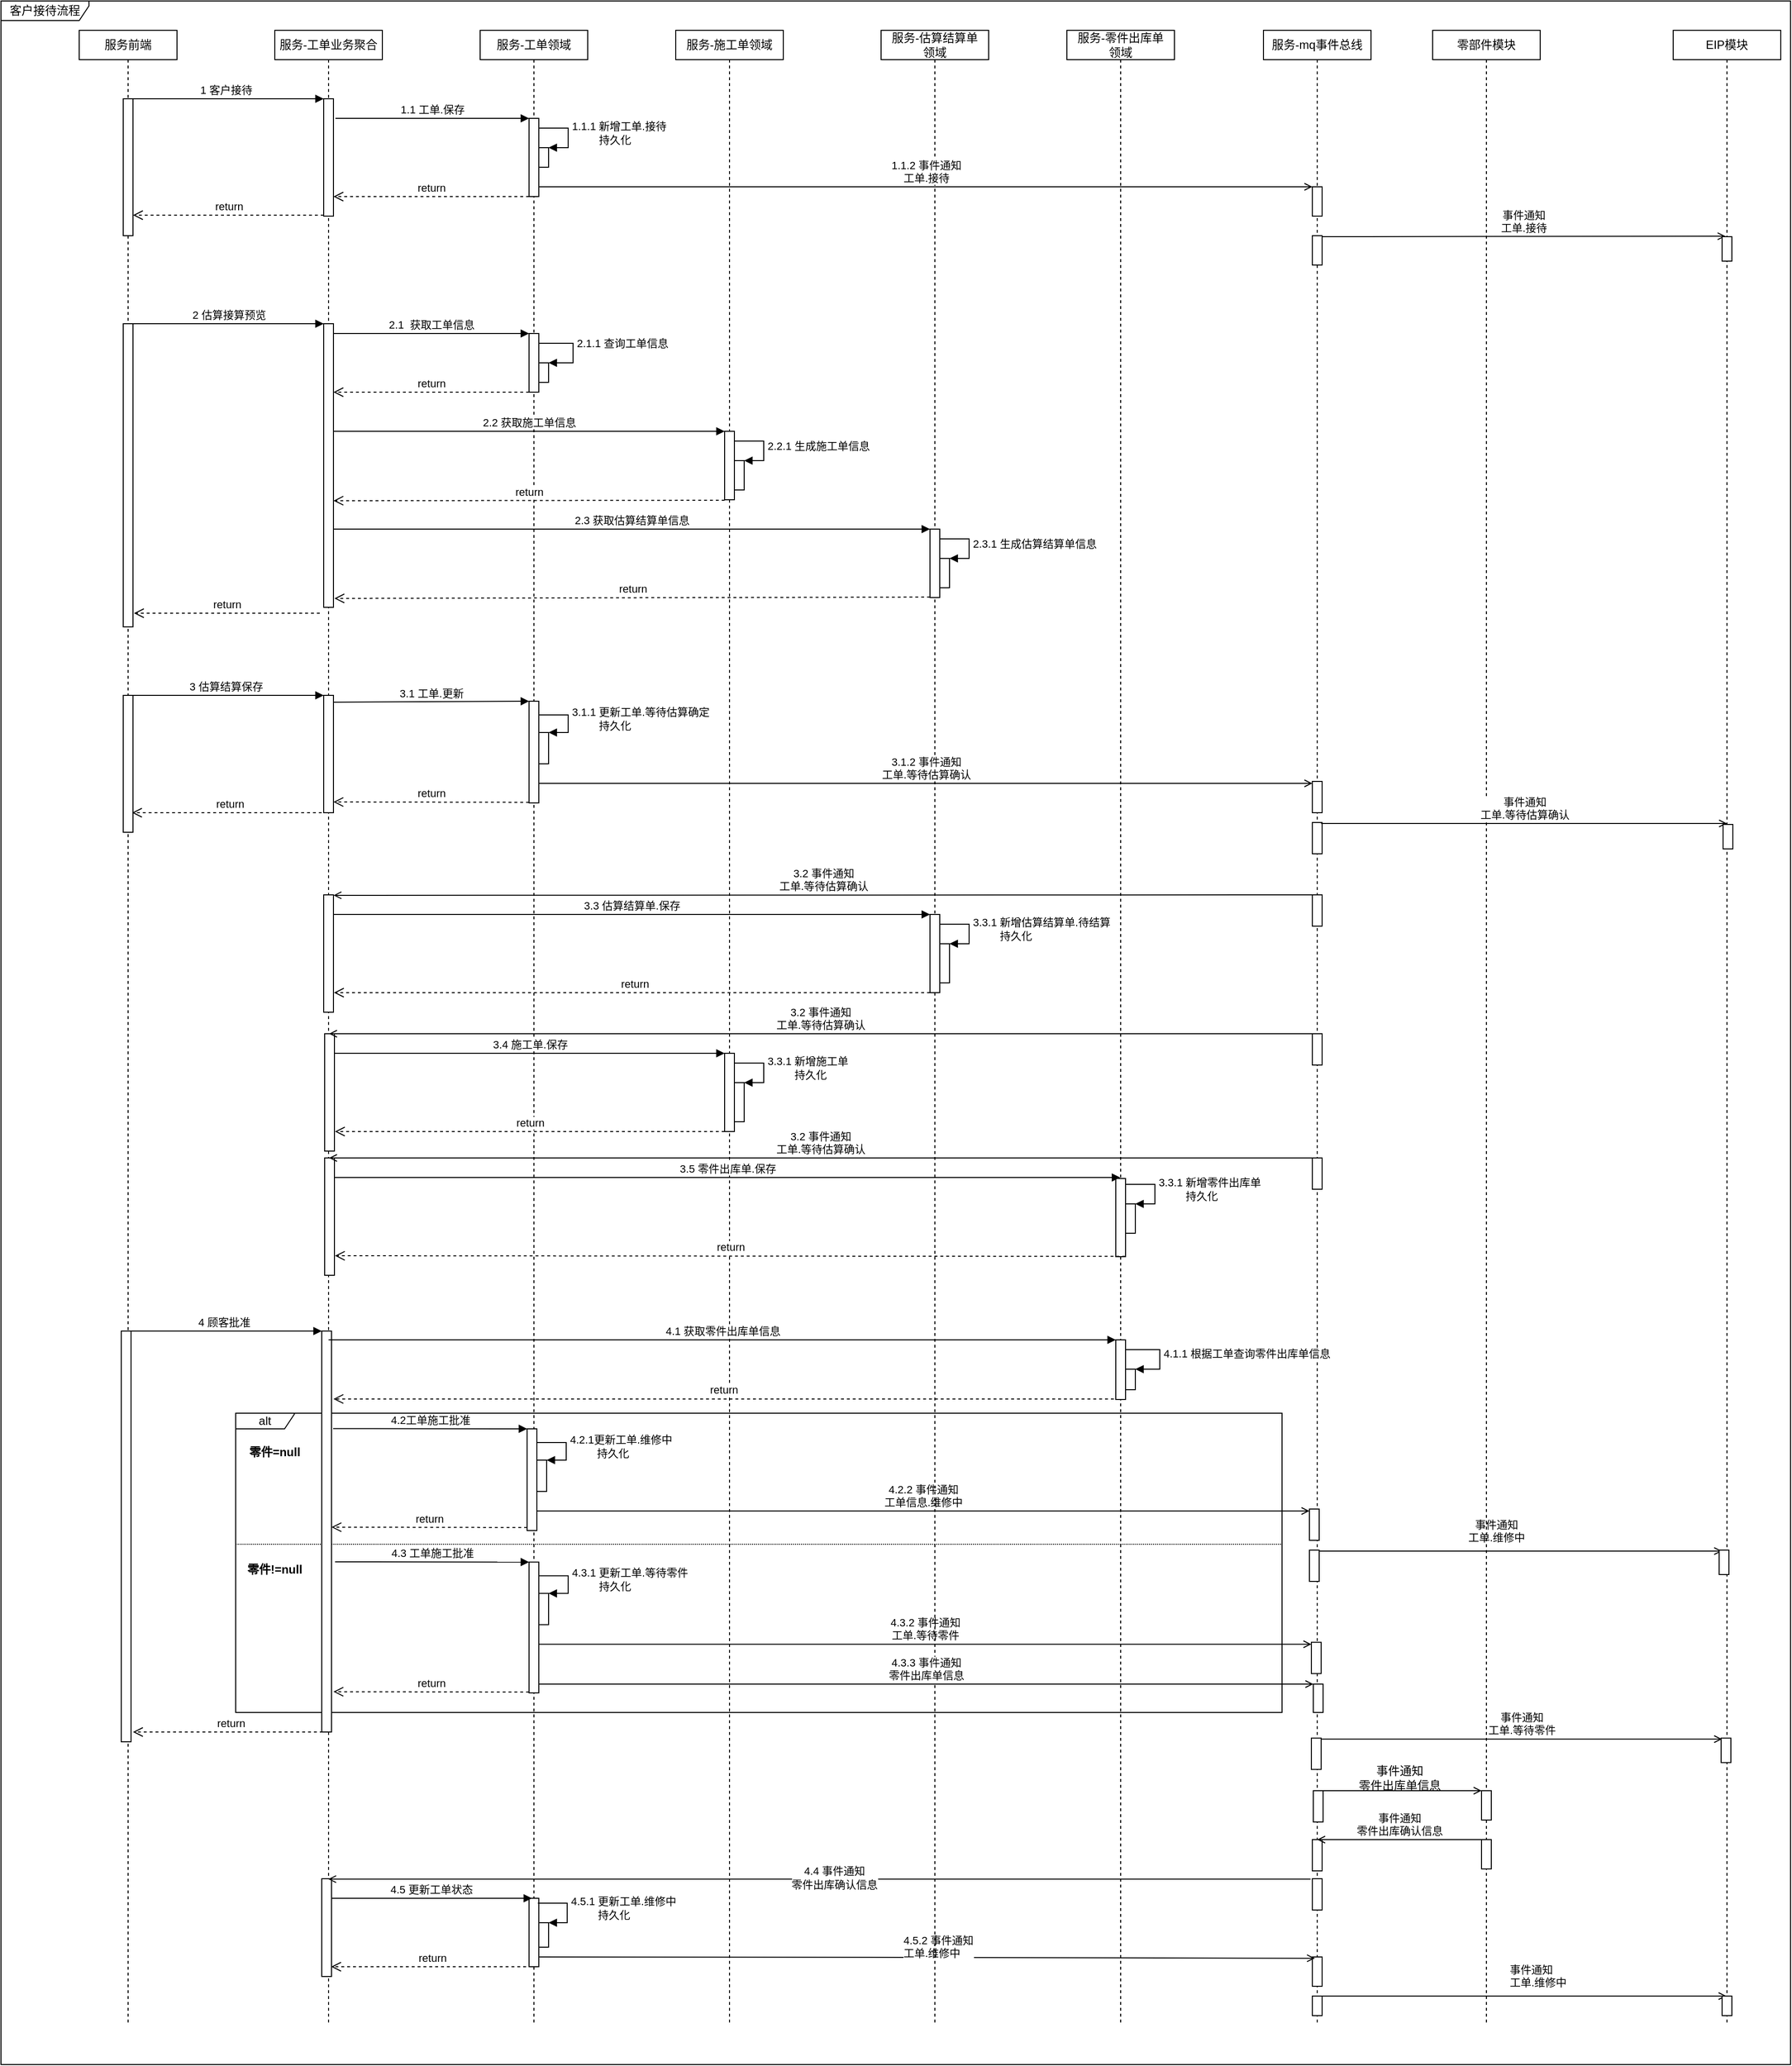 <mxfile version="16.4.7" type="github">
  <diagram id="upgLCSvMHxxOmGPBbjUG" name="第 1 页">
    <mxGraphModel dx="1298" dy="670" grid="1" gridSize="10" guides="1" tooltips="1" connect="1" arrows="1" fold="1" page="1" pageScale="1" pageWidth="1169" pageHeight="1654" math="0" shadow="0">
      <root>
        <mxCell id="0" />
        <mxCell id="1" parent="0" />
        <mxCell id="t4B0tKhAmutT-h0ZbHST-156" value="alt" style="shape=umlFrame;whiteSpace=wrap;html=1;width=60;height=16;" vertex="1" parent="1">
          <mxGeometry x="270" y="1454" width="1070" height="306" as="geometry" />
        </mxCell>
        <mxCell id="t4B0tKhAmutT-h0ZbHST-185" value="客户接待流程" style="shape=umlFrame;whiteSpace=wrap;html=1;width=90;height=20;" vertex="1" parent="1">
          <mxGeometry x="30" y="10" width="1830" height="2110" as="geometry" />
        </mxCell>
        <mxCell id="t4B0tKhAmutT-h0ZbHST-6" value="&lt;div&gt;服务-mq事件总线&lt;/div&gt;" style="shape=umlLifeline;perimeter=lifelinePerimeter;whiteSpace=wrap;html=1;container=1;collapsible=0;recursiveResize=0;outlineConnect=0;size=30;" vertex="1" parent="1">
          <mxGeometry x="1321" y="40" width="110" height="2040" as="geometry" />
        </mxCell>
        <mxCell id="t4B0tKhAmutT-h0ZbHST-19" value="" style="html=1;points=[];perimeter=orthogonalPerimeter;" vertex="1" parent="t4B0tKhAmutT-h0ZbHST-6">
          <mxGeometry x="50" y="160" width="10" height="30" as="geometry" />
        </mxCell>
        <mxCell id="t4B0tKhAmutT-h0ZbHST-21" value="" style="html=1;points=[];perimeter=orthogonalPerimeter;" vertex="1" parent="t4B0tKhAmutT-h0ZbHST-6">
          <mxGeometry x="50" y="210" width="10" height="30" as="geometry" />
        </mxCell>
        <mxCell id="t4B0tKhAmutT-h0ZbHST-65" value="" style="html=1;points=[];perimeter=orthogonalPerimeter;" vertex="1" parent="t4B0tKhAmutT-h0ZbHST-6">
          <mxGeometry x="50" y="768" width="10" height="32" as="geometry" />
        </mxCell>
        <mxCell id="t4B0tKhAmutT-h0ZbHST-67" value="" style="html=1;points=[];perimeter=orthogonalPerimeter;" vertex="1" parent="t4B0tKhAmutT-h0ZbHST-6">
          <mxGeometry x="50" y="810" width="10" height="32" as="geometry" />
        </mxCell>
        <mxCell id="t4B0tKhAmutT-h0ZbHST-68" value="" style="html=1;points=[];perimeter=orthogonalPerimeter;" vertex="1" parent="t4B0tKhAmutT-h0ZbHST-6">
          <mxGeometry x="50" y="884" width="10" height="32" as="geometry" />
        </mxCell>
        <mxCell id="t4B0tKhAmutT-h0ZbHST-79" value="&lt;div&gt;3.2 事件通知&lt;/div&gt;&lt;div&gt;工单.等待估算确认&lt;/div&gt;" style="html=1;verticalAlign=bottom;endArrow=open;rounded=0;jumpSize=0;entryX=-0.004;entryY=0.996;entryDx=0;entryDy=0;entryPerimeter=0;endFill=0;" edge="1" parent="t4B0tKhAmutT-h0ZbHST-6" target="t4B0tKhAmutT-h0ZbHST-77">
          <mxGeometry width="80" relative="1" as="geometry">
            <mxPoint x="50" y="884" as="sourcePoint" />
            <mxPoint x="-780" y="884" as="targetPoint" />
          </mxGeometry>
        </mxCell>
        <mxCell id="t4B0tKhAmutT-h0ZbHST-138" value="" style="html=1;points=[];perimeter=orthogonalPerimeter;" vertex="1" parent="t4B0tKhAmutT-h0ZbHST-6">
          <mxGeometry x="51" y="1691" width="10" height="29" as="geometry" />
        </mxCell>
        <mxCell id="t4B0tKhAmutT-h0ZbHST-141" value="" style="html=1;points=[];perimeter=orthogonalPerimeter;" vertex="1" parent="t4B0tKhAmutT-h0ZbHST-6">
          <mxGeometry x="51" y="1800" width="10" height="32" as="geometry" />
        </mxCell>
        <mxCell id="t4B0tKhAmutT-h0ZbHST-145" value="" style="html=1;points=[];perimeter=orthogonalPerimeter;" vertex="1" parent="t4B0tKhAmutT-h0ZbHST-6">
          <mxGeometry x="50" y="1850" width="10" height="32" as="geometry" />
        </mxCell>
        <mxCell id="t4B0tKhAmutT-h0ZbHST-169" value="" style="html=1;points=[];perimeter=orthogonalPerimeter;" vertex="1" parent="t4B0tKhAmutT-h0ZbHST-6">
          <mxGeometry x="50" y="1890" width="10" height="32" as="geometry" />
        </mxCell>
        <mxCell id="t4B0tKhAmutT-h0ZbHST-178" value="" style="html=1;points=[];perimeter=orthogonalPerimeter;" vertex="1" parent="t4B0tKhAmutT-h0ZbHST-6">
          <mxGeometry x="50" y="1970" width="10" height="30" as="geometry" />
        </mxCell>
        <mxCell id="t4B0tKhAmutT-h0ZbHST-179" value="" style="html=1;points=[];perimeter=orthogonalPerimeter;" vertex="1" parent="t4B0tKhAmutT-h0ZbHST-6">
          <mxGeometry x="50" y="2010" width="10" height="20" as="geometry" />
        </mxCell>
        <mxCell id="t4B0tKhAmutT-h0ZbHST-183" value="&lt;div&gt;事件通知&lt;/div&gt;&lt;div&gt;工单.维修中&lt;br&gt;&lt;/div&gt;" style="endArrow=open;endFill=0;html=1;edgeStyle=orthogonalEdgeStyle;align=left;verticalAlign=top;rounded=0;jumpSize=0;" edge="1" parent="t4B0tKhAmutT-h0ZbHST-6" target="t4B0tKhAmutT-h0ZbHST-10">
          <mxGeometry x="-0.084" y="40" relative="1" as="geometry">
            <mxPoint x="60" y="2010" as="sourcePoint" />
            <mxPoint x="460" y="2010" as="targetPoint" />
            <Array as="points">
              <mxPoint x="459" y="2010" />
              <mxPoint x="459" y="2010" />
            </Array>
            <mxPoint as="offset" />
          </mxGeometry>
        </mxCell>
        <mxCell id="t4B0tKhAmutT-h0ZbHST-3" value="服务-工单领域" style="shape=umlLifeline;perimeter=lifelinePerimeter;whiteSpace=wrap;html=1;container=1;collapsible=0;recursiveResize=0;outlineConnect=0;size=30;" vertex="1" parent="1">
          <mxGeometry x="520" y="40" width="110" height="2040" as="geometry" />
        </mxCell>
        <mxCell id="t4B0tKhAmutT-h0ZbHST-14" value="" style="html=1;points=[];perimeter=orthogonalPerimeter;" vertex="1" parent="t4B0tKhAmutT-h0ZbHST-3">
          <mxGeometry x="50" y="90" width="10" height="80" as="geometry" />
        </mxCell>
        <mxCell id="t4B0tKhAmutT-h0ZbHST-17" value="" style="html=1;points=[];perimeter=orthogonalPerimeter;" vertex="1" parent="t4B0tKhAmutT-h0ZbHST-3">
          <mxGeometry x="60" y="120" width="10" height="20" as="geometry" />
        </mxCell>
        <mxCell id="t4B0tKhAmutT-h0ZbHST-18" value="&lt;div&gt;1.1.1 新增工单.接待&lt;/div&gt;&lt;div&gt;&amp;nbsp;&amp;nbsp;&amp;nbsp;&amp;nbsp;&amp;nbsp;&amp;nbsp;&amp;nbsp;&amp;nbsp; 持久化&lt;br&gt;&lt;/div&gt;" style="edgeStyle=orthogonalEdgeStyle;html=1;align=left;spacingLeft=2;endArrow=block;rounded=0;entryX=1;entryY=0;" edge="1" target="t4B0tKhAmutT-h0ZbHST-17" parent="t4B0tKhAmutT-h0ZbHST-3">
          <mxGeometry relative="1" as="geometry">
            <mxPoint x="60" y="100" as="sourcePoint" />
            <Array as="points">
              <mxPoint x="90" y="100" />
            </Array>
          </mxGeometry>
        </mxCell>
        <mxCell id="t4B0tKhAmutT-h0ZbHST-32" value="" style="html=1;points=[];perimeter=orthogonalPerimeter;" vertex="1" parent="t4B0tKhAmutT-h0ZbHST-3">
          <mxGeometry x="50" y="310" width="10" height="60" as="geometry" />
        </mxCell>
        <mxCell id="t4B0tKhAmutT-h0ZbHST-38" value="" style="html=1;points=[];perimeter=orthogonalPerimeter;" vertex="1" parent="t4B0tKhAmutT-h0ZbHST-3">
          <mxGeometry x="60" y="340" width="10" height="20" as="geometry" />
        </mxCell>
        <mxCell id="t4B0tKhAmutT-h0ZbHST-39" value="2.1.1 查询工单信息" style="edgeStyle=orthogonalEdgeStyle;html=1;align=left;spacingLeft=2;endArrow=block;rounded=0;entryX=1;entryY=0;" edge="1" target="t4B0tKhAmutT-h0ZbHST-38" parent="t4B0tKhAmutT-h0ZbHST-3">
          <mxGeometry relative="1" as="geometry">
            <mxPoint x="60" y="330" as="sourcePoint" />
            <Array as="points">
              <mxPoint x="95" y="320" />
            </Array>
          </mxGeometry>
        </mxCell>
        <mxCell id="t4B0tKhAmutT-h0ZbHST-58" value="" style="html=1;points=[];perimeter=orthogonalPerimeter;" vertex="1" parent="t4B0tKhAmutT-h0ZbHST-3">
          <mxGeometry x="50" y="686" width="10" height="104" as="geometry" />
        </mxCell>
        <mxCell id="t4B0tKhAmutT-h0ZbHST-64" value="&lt;div&gt;3.1.1 更新工单.等待估算确定&lt;/div&gt;&lt;div&gt;&amp;nbsp;&amp;nbsp;&amp;nbsp;&amp;nbsp;&amp;nbsp;&amp;nbsp;&amp;nbsp;&amp;nbsp; 持久化&lt;br&gt;&lt;/div&gt;" style="edgeStyle=orthogonalEdgeStyle;html=1;align=left;spacingLeft=2;endArrow=block;rounded=0;entryX=1;entryY=0;jumpSize=0;" edge="1" target="t4B0tKhAmutT-h0ZbHST-63" parent="t4B0tKhAmutT-h0ZbHST-3">
          <mxGeometry relative="1" as="geometry">
            <mxPoint x="60" y="700" as="sourcePoint" />
            <Array as="points">
              <mxPoint x="90" y="700" />
            </Array>
          </mxGeometry>
        </mxCell>
        <mxCell id="t4B0tKhAmutT-h0ZbHST-63" value="" style="html=1;points=[];perimeter=orthogonalPerimeter;" vertex="1" parent="t4B0tKhAmutT-h0ZbHST-3">
          <mxGeometry x="60" y="718" width="10" height="32" as="geometry" />
        </mxCell>
        <mxCell id="t4B0tKhAmutT-h0ZbHST-120" value="" style="html=1;points=[];perimeter=orthogonalPerimeter;" vertex="1" parent="t4B0tKhAmutT-h0ZbHST-3">
          <mxGeometry x="50" y="1566.25" width="10" height="133.75" as="geometry" />
        </mxCell>
        <mxCell id="t4B0tKhAmutT-h0ZbHST-121" value="&lt;div&gt;4.3.1 更新工单.等待零件&lt;/div&gt;&lt;div&gt;&amp;nbsp;&amp;nbsp;&amp;nbsp;&amp;nbsp;&amp;nbsp;&amp;nbsp;&amp;nbsp;&amp;nbsp; 持久化&lt;br&gt;&lt;/div&gt;" style="edgeStyle=orthogonalEdgeStyle;html=1;align=left;spacingLeft=2;endArrow=block;rounded=0;entryX=1;entryY=0;jumpSize=0;" edge="1" parent="t4B0tKhAmutT-h0ZbHST-3" target="t4B0tKhAmutT-h0ZbHST-122">
          <mxGeometry relative="1" as="geometry">
            <mxPoint x="60" y="1580.25" as="sourcePoint" />
            <Array as="points">
              <mxPoint x="90" y="1580.25" />
            </Array>
          </mxGeometry>
        </mxCell>
        <mxCell id="t4B0tKhAmutT-h0ZbHST-122" value="" style="html=1;points=[];perimeter=orthogonalPerimeter;" vertex="1" parent="t4B0tKhAmutT-h0ZbHST-3">
          <mxGeometry x="60" y="1598.25" width="10" height="32" as="geometry" />
        </mxCell>
        <mxCell id="t4B0tKhAmutT-h0ZbHST-123" value="" style="html=1;points=[];perimeter=orthogonalPerimeter;" vertex="1" parent="t4B0tKhAmutT-h0ZbHST-3">
          <mxGeometry x="850" y="1648.25" width="10" height="32" as="geometry" />
        </mxCell>
        <mxCell id="t4B0tKhAmutT-h0ZbHST-124" value="" style="html=1;points=[];perimeter=orthogonalPerimeter;" vertex="1" parent="t4B0tKhAmutT-h0ZbHST-3">
          <mxGeometry x="850" y="1746.25" width="10" height="32" as="geometry" />
        </mxCell>
        <mxCell id="t4B0tKhAmutT-h0ZbHST-125" value="4.3 工单施工批准" style="html=1;verticalAlign=bottom;endArrow=block;entryX=0;entryY=0;rounded=0;jumpSize=0;exitX=1.164;exitY=0.299;exitDx=0;exitDy=0;exitPerimeter=0;" edge="1" parent="t4B0tKhAmutT-h0ZbHST-3" target="t4B0tKhAmutT-h0ZbHST-120">
          <mxGeometry relative="1" as="geometry">
            <mxPoint x="-148.36" y="1566" as="sourcePoint" />
          </mxGeometry>
        </mxCell>
        <mxCell id="t4B0tKhAmutT-h0ZbHST-126" value="&lt;div&gt;4.3.2 事件通知&lt;/div&gt;&lt;div&gt;工单.等待零件&lt;br&gt;&lt;/div&gt;" style="html=1;verticalAlign=bottom;startArrow=none;endArrow=open;startSize=8;rounded=0;jumpSize=0;endFill=0;startFill=0;" edge="1" parent="t4B0tKhAmutT-h0ZbHST-3" target="t4B0tKhAmutT-h0ZbHST-123">
          <mxGeometry relative="1" as="geometry">
            <mxPoint x="60" y="1650.25" as="sourcePoint" />
          </mxGeometry>
        </mxCell>
        <mxCell id="t4B0tKhAmutT-h0ZbHST-128" value="&lt;div&gt;事件通知&lt;/div&gt;&lt;div&gt;工单.等待零件&lt;br&gt;&lt;/div&gt;" style="html=1;verticalAlign=bottom;startArrow=none;endArrow=open;startSize=8;rounded=0;exitX=1.1;exitY=0.2;exitDx=0;exitDy=0;exitPerimeter=0;endFill=0;startFill=0;" edge="1" parent="t4B0tKhAmutT-h0ZbHST-3">
          <mxGeometry relative="1" as="geometry">
            <mxPoint x="860" y="1747.25" as="sourcePoint" />
            <mxPoint x="1270" y="1747.25" as="targetPoint" />
          </mxGeometry>
        </mxCell>
        <mxCell id="t4B0tKhAmutT-h0ZbHST-129" value="return" style="html=1;verticalAlign=bottom;endArrow=open;dashed=1;endSize=8;exitX=0;exitY=0.95;rounded=0;jumpSize=0;" edge="1" parent="t4B0tKhAmutT-h0ZbHST-3">
          <mxGeometry relative="1" as="geometry">
            <mxPoint x="-150" y="1698.8" as="targetPoint" />
            <mxPoint x="50" y="1699.15" as="sourcePoint" />
          </mxGeometry>
        </mxCell>
        <mxCell id="t4B0tKhAmutT-h0ZbHST-171" value="" style="html=1;points=[];perimeter=orthogonalPerimeter;" vertex="1" parent="t4B0tKhAmutT-h0ZbHST-3">
          <mxGeometry x="50" y="1910" width="10" height="70" as="geometry" />
        </mxCell>
        <mxCell id="t4B0tKhAmutT-h0ZbHST-173" value="" style="html=1;points=[];perimeter=orthogonalPerimeter;" vertex="1" parent="t4B0tKhAmutT-h0ZbHST-3">
          <mxGeometry x="60" y="1935" width="10" height="25" as="geometry" />
        </mxCell>
        <mxCell id="t4B0tKhAmutT-h0ZbHST-174" value="&lt;div&gt;4.5.1 更新工单.维修中&lt;/div&gt;&lt;div&gt;&amp;nbsp;&amp;nbsp;&amp;nbsp;&amp;nbsp;&amp;nbsp;&amp;nbsp;&amp;nbsp;&amp;nbsp; 持久化&lt;br&gt;&lt;/div&gt;" style="edgeStyle=orthogonalEdgeStyle;html=1;align=left;spacingLeft=2;endArrow=block;rounded=0;entryX=1;entryY=0;jumpSize=0;" edge="1" target="t4B0tKhAmutT-h0ZbHST-173" parent="t4B0tKhAmutT-h0ZbHST-3">
          <mxGeometry relative="1" as="geometry">
            <mxPoint x="59" y="1915" as="sourcePoint" />
            <Array as="points">
              <mxPoint x="89" y="1915" />
            </Array>
          </mxGeometry>
        </mxCell>
        <mxCell id="t4B0tKhAmutT-h0ZbHST-176" value="&lt;div&gt;4.5.2 事件通知&lt;/div&gt;&lt;div&gt;工单.维修中&lt;br&gt;&lt;/div&gt;" style="endArrow=open;endFill=0;html=1;edgeStyle=orthogonalEdgeStyle;align=left;verticalAlign=top;rounded=0;jumpSize=0;entryX=0.265;entryY=0.046;entryDx=0;entryDy=0;entryPerimeter=0;" edge="1" parent="t4B0tKhAmutT-h0ZbHST-3" target="t4B0tKhAmutT-h0ZbHST-178">
          <mxGeometry x="-0.068" y="30" relative="1" as="geometry">
            <mxPoint x="60" y="1970" as="sourcePoint" />
            <mxPoint x="730" y="1990" as="targetPoint" />
            <mxPoint as="offset" />
          </mxGeometry>
        </mxCell>
        <mxCell id="t4B0tKhAmutT-h0ZbHST-31" value="return" style="html=1;verticalAlign=bottom;endArrow=open;dashed=1;endSize=8;rounded=0;jumpSize=0;" edge="1" parent="1">
          <mxGeometry relative="1" as="geometry">
            <mxPoint x="166" y="636" as="targetPoint" />
            <mxPoint x="356" y="636" as="sourcePoint" />
          </mxGeometry>
        </mxCell>
        <mxCell id="t4B0tKhAmutT-h0ZbHST-1" value="服务前端" style="shape=umlLifeline;perimeter=lifelinePerimeter;whiteSpace=wrap;html=1;container=1;collapsible=0;recursiveResize=0;outlineConnect=0;size=30;" vertex="1" parent="1">
          <mxGeometry x="110" y="40" width="100" height="2040" as="geometry" />
        </mxCell>
        <mxCell id="t4B0tKhAmutT-h0ZbHST-160" value="" style="line;strokeWidth=1;fillColor=none;align=left;verticalAlign=middle;spacingTop=-1;spacingLeft=3;spacingRight=3;rotatable=0;labelPosition=right;points=[];portConstraint=eastwest;dashed=1;dashPattern=1 1;" vertex="1" parent="t4B0tKhAmutT-h0ZbHST-1">
          <mxGeometry x="160" y="1544" width="1070" height="8" as="geometry" />
        </mxCell>
        <mxCell id="t4B0tKhAmutT-h0ZbHST-51" value="" style="html=1;points=[];perimeter=orthogonalPerimeter;" vertex="1" parent="t4B0tKhAmutT-h0ZbHST-1">
          <mxGeometry x="45" y="70" width="10" height="140" as="geometry" />
        </mxCell>
        <mxCell id="t4B0tKhAmutT-h0ZbHST-52" value="" style="html=1;points=[];perimeter=orthogonalPerimeter;" vertex="1" parent="t4B0tKhAmutT-h0ZbHST-1">
          <mxGeometry x="45" y="300" width="10" height="310" as="geometry" />
        </mxCell>
        <mxCell id="t4B0tKhAmutT-h0ZbHST-53" value="" style="html=1;verticalAlign=bottom;endArrow=none;entryX=0;entryY=0;rounded=0;" edge="1" parent="t4B0tKhAmutT-h0ZbHST-1" source="t4B0tKhAmutT-h0ZbHST-1" target="t4B0tKhAmutT-h0ZbHST-52">
          <mxGeometry relative="1" as="geometry">
            <mxPoint x="49.5" y="300" as="sourcePoint" />
            <mxPoint x="250" y="300" as="targetPoint" />
          </mxGeometry>
        </mxCell>
        <mxCell id="t4B0tKhAmutT-h0ZbHST-54" value="" style="html=1;points=[];perimeter=orthogonalPerimeter;" vertex="1" parent="t4B0tKhAmutT-h0ZbHST-1">
          <mxGeometry x="45" y="680" width="10" height="140" as="geometry" />
        </mxCell>
        <mxCell id="t4B0tKhAmutT-h0ZbHST-161" value="零件=null" style="text;align=center;fontStyle=1;verticalAlign=middle;spacingLeft=3;spacingRight=3;strokeColor=none;rotatable=0;points=[[0,0.5],[1,0.5]];portConstraint=eastwest;dashed=1;dashPattern=1 1;" vertex="1" parent="t4B0tKhAmutT-h0ZbHST-1">
          <mxGeometry x="160" y="1440" width="80" height="26" as="geometry" />
        </mxCell>
        <mxCell id="t4B0tKhAmutT-h0ZbHST-2" value="服务-工单业务聚合" style="shape=umlLifeline;perimeter=lifelinePerimeter;whiteSpace=wrap;html=1;container=1;collapsible=0;recursiveResize=0;outlineConnect=0;size=30;" vertex="1" parent="1">
          <mxGeometry x="310" y="40" width="110" height="2040" as="geometry" />
        </mxCell>
        <mxCell id="t4B0tKhAmutT-h0ZbHST-11" value="" style="html=1;points=[];perimeter=orthogonalPerimeter;" vertex="1" parent="t4B0tKhAmutT-h0ZbHST-2">
          <mxGeometry x="50" y="70" width="10" height="120" as="geometry" />
        </mxCell>
        <mxCell id="t4B0tKhAmutT-h0ZbHST-29" value="" style="html=1;points=[];perimeter=orthogonalPerimeter;" vertex="1" parent="t4B0tKhAmutT-h0ZbHST-2">
          <mxGeometry x="50" y="300" width="10" height="290" as="geometry" />
        </mxCell>
        <mxCell id="t4B0tKhAmutT-h0ZbHST-55" value="" style="html=1;points=[];perimeter=orthogonalPerimeter;" vertex="1" parent="t4B0tKhAmutT-h0ZbHST-2">
          <mxGeometry x="50" y="680" width="10" height="120" as="geometry" />
        </mxCell>
        <mxCell id="t4B0tKhAmutT-h0ZbHST-77" value="" style="html=1;points=[];perimeter=orthogonalPerimeter;direction=west;" vertex="1" parent="t4B0tKhAmutT-h0ZbHST-2">
          <mxGeometry x="50" y="884" width="10" height="120" as="geometry" />
        </mxCell>
        <mxCell id="t4B0tKhAmutT-h0ZbHST-106" value="" style="html=1;points=[];perimeter=orthogonalPerimeter;" vertex="1" parent="t4B0tKhAmutT-h0ZbHST-2">
          <mxGeometry x="-157" y="1330" width="10" height="420" as="geometry" />
        </mxCell>
        <mxCell id="t4B0tKhAmutT-h0ZbHST-107" value="" style="html=1;points=[];perimeter=orthogonalPerimeter;" vertex="1" parent="t4B0tKhAmutT-h0ZbHST-2">
          <mxGeometry x="48" y="1330" width="10" height="410" as="geometry" />
        </mxCell>
        <mxCell id="t4B0tKhAmutT-h0ZbHST-108" value="" style="html=1;points=[];perimeter=orthogonalPerimeter;" vertex="1" parent="t4B0tKhAmutT-h0ZbHST-2">
          <mxGeometry x="258" y="1430" width="10" height="104" as="geometry" />
        </mxCell>
        <mxCell id="t4B0tKhAmutT-h0ZbHST-109" value="&lt;div&gt;4.2.1更新工单.维修中&lt;/div&gt;&lt;div&gt;&amp;nbsp;&amp;nbsp;&amp;nbsp;&amp;nbsp;&amp;nbsp;&amp;nbsp;&amp;nbsp;&amp;nbsp; 持久化&lt;br&gt;&lt;/div&gt;" style="edgeStyle=orthogonalEdgeStyle;html=1;align=left;spacingLeft=2;endArrow=block;rounded=0;entryX=1;entryY=0;jumpSize=0;" edge="1" parent="t4B0tKhAmutT-h0ZbHST-2" target="t4B0tKhAmutT-h0ZbHST-110">
          <mxGeometry relative="1" as="geometry">
            <mxPoint x="268" y="1444" as="sourcePoint" />
            <Array as="points">
              <mxPoint x="298" y="1444" />
            </Array>
          </mxGeometry>
        </mxCell>
        <mxCell id="t4B0tKhAmutT-h0ZbHST-110" value="" style="html=1;points=[];perimeter=orthogonalPerimeter;" vertex="1" parent="t4B0tKhAmutT-h0ZbHST-2">
          <mxGeometry x="268" y="1462" width="10" height="32" as="geometry" />
        </mxCell>
        <mxCell id="t4B0tKhAmutT-h0ZbHST-111" value="" style="html=1;points=[];perimeter=orthogonalPerimeter;" vertex="1" parent="t4B0tKhAmutT-h0ZbHST-2">
          <mxGeometry x="1058" y="1512" width="10" height="32" as="geometry" />
        </mxCell>
        <mxCell id="t4B0tKhAmutT-h0ZbHST-112" value="" style="html=1;points=[];perimeter=orthogonalPerimeter;" vertex="1" parent="t4B0tKhAmutT-h0ZbHST-2">
          <mxGeometry x="1058" y="1554" width="10" height="32" as="geometry" />
        </mxCell>
        <mxCell id="t4B0tKhAmutT-h0ZbHST-115" value="4.2工单施工批准" style="html=1;verticalAlign=bottom;endArrow=block;entryX=0;entryY=0;rounded=0;jumpSize=0;exitX=1.164;exitY=0.299;exitDx=0;exitDy=0;exitPerimeter=0;" edge="1" parent="t4B0tKhAmutT-h0ZbHST-2" target="t4B0tKhAmutT-h0ZbHST-108">
          <mxGeometry relative="1" as="geometry">
            <mxPoint x="59.64" y="1429.75" as="sourcePoint" />
          </mxGeometry>
        </mxCell>
        <mxCell id="t4B0tKhAmutT-h0ZbHST-116" value="&lt;div&gt;4.2.2 事件通知&lt;/div&gt;&lt;div&gt;工单信息.维修中&lt;br&gt;&lt;/div&gt;" style="html=1;verticalAlign=bottom;startArrow=none;endArrow=open;startSize=8;rounded=0;jumpSize=0;endFill=0;startFill=0;" edge="1" parent="t4B0tKhAmutT-h0ZbHST-2" target="t4B0tKhAmutT-h0ZbHST-111">
          <mxGeometry relative="1" as="geometry">
            <mxPoint x="268" y="1514" as="sourcePoint" />
          </mxGeometry>
        </mxCell>
        <mxCell id="t4B0tKhAmutT-h0ZbHST-117" value="4 顾客批准" style="html=1;verticalAlign=bottom;endArrow=block;entryX=0;entryY=0;rounded=0;jumpSize=0;" edge="1" parent="t4B0tKhAmutT-h0ZbHST-2" target="t4B0tKhAmutT-h0ZbHST-107">
          <mxGeometry relative="1" as="geometry">
            <mxPoint x="-152" y="1330" as="sourcePoint" />
          </mxGeometry>
        </mxCell>
        <mxCell id="t4B0tKhAmutT-h0ZbHST-119" value="&lt;div&gt;事件通知&lt;/div&gt;&lt;div&gt;工单.维修中&lt;br&gt;&lt;/div&gt;" style="html=1;verticalAlign=bottom;startArrow=none;endArrow=open;startSize=8;rounded=0;exitX=1.1;exitY=0.2;exitDx=0;exitDy=0;exitPerimeter=0;endFill=0;startFill=0;" edge="1" parent="t4B0tKhAmutT-h0ZbHST-2">
          <mxGeometry x="-0.117" y="5" relative="1" as="geometry">
            <mxPoint x="1068" y="1555" as="sourcePoint" />
            <mxPoint x="1480" y="1555" as="targetPoint" />
            <mxPoint x="-1" as="offset" />
          </mxGeometry>
        </mxCell>
        <mxCell id="t4B0tKhAmutT-h0ZbHST-162" value="零件!=null" style="text;align=center;fontStyle=1;verticalAlign=middle;spacingLeft=3;spacingRight=3;strokeColor=none;rotatable=0;points=[[0,0.5],[1,0.5]];portConstraint=eastwest;dashed=1;dashPattern=1 1;" vertex="1" parent="t4B0tKhAmutT-h0ZbHST-2">
          <mxGeometry x="-40" y="1560" width="80" height="26" as="geometry" />
        </mxCell>
        <mxCell id="t4B0tKhAmutT-h0ZbHST-165" value="" style="html=1;points=[];perimeter=orthogonalPerimeter;" vertex="1" parent="t4B0tKhAmutT-h0ZbHST-2">
          <mxGeometry x="48" y="1890" width="10" height="100" as="geometry" />
        </mxCell>
        <mxCell id="t4B0tKhAmutT-h0ZbHST-4" value="服务-施工单领域" style="shape=umlLifeline;perimeter=lifelinePerimeter;whiteSpace=wrap;html=1;container=1;collapsible=0;recursiveResize=0;outlineConnect=0;size=30;" vertex="1" parent="1">
          <mxGeometry x="720" y="40" width="110" height="2040" as="geometry" />
        </mxCell>
        <mxCell id="t4B0tKhAmutT-h0ZbHST-35" value="" style="html=1;points=[];perimeter=orthogonalPerimeter;" vertex="1" parent="t4B0tKhAmutT-h0ZbHST-4">
          <mxGeometry x="50" y="410" width="10" height="70" as="geometry" />
        </mxCell>
        <mxCell id="t4B0tKhAmutT-h0ZbHST-40" value="" style="html=1;points=[];perimeter=orthogonalPerimeter;" vertex="1" parent="t4B0tKhAmutT-h0ZbHST-4">
          <mxGeometry x="60" y="440" width="10" height="30" as="geometry" />
        </mxCell>
        <mxCell id="t4B0tKhAmutT-h0ZbHST-41" value="2.2.1 生成施工单信息" style="edgeStyle=orthogonalEdgeStyle;html=1;align=left;spacingLeft=2;endArrow=block;rounded=0;entryX=1;entryY=0;" edge="1" target="t4B0tKhAmutT-h0ZbHST-40" parent="t4B0tKhAmutT-h0ZbHST-4">
          <mxGeometry relative="1" as="geometry">
            <mxPoint x="60" y="420" as="sourcePoint" />
            <Array as="points">
              <mxPoint x="90" y="420" />
              <mxPoint x="90" y="440" />
            </Array>
          </mxGeometry>
        </mxCell>
        <mxCell id="t4B0tKhAmutT-h0ZbHST-86" value="" style="html=1;points=[];perimeter=orthogonalPerimeter;" vertex="1" parent="t4B0tKhAmutT-h0ZbHST-4">
          <mxGeometry x="50" y="1046" width="10" height="80" as="geometry" />
        </mxCell>
        <mxCell id="t4B0tKhAmutT-h0ZbHST-87" value="" style="html=1;points=[];perimeter=orthogonalPerimeter;" vertex="1" parent="t4B0tKhAmutT-h0ZbHST-4">
          <mxGeometry x="60" y="1076" width="10" height="40" as="geometry" />
        </mxCell>
        <mxCell id="t4B0tKhAmutT-h0ZbHST-88" value="&lt;div&gt;3.3.1 新增施工单&lt;/div&gt;&lt;div&gt;&amp;nbsp;&amp;nbsp;&amp;nbsp;&amp;nbsp;&amp;nbsp;&amp;nbsp;&amp;nbsp;&amp;nbsp; 持久化&lt;br&gt;&lt;/div&gt;" style="edgeStyle=orthogonalEdgeStyle;html=1;align=left;spacingLeft=2;endArrow=block;rounded=0;entryX=1;entryY=0;jumpSize=0;" edge="1" parent="t4B0tKhAmutT-h0ZbHST-4" target="t4B0tKhAmutT-h0ZbHST-87">
          <mxGeometry relative="1" as="geometry">
            <mxPoint x="60" y="1056" as="sourcePoint" />
            <Array as="points">
              <mxPoint x="90" y="1056" />
            </Array>
          </mxGeometry>
        </mxCell>
        <mxCell id="t4B0tKhAmutT-h0ZbHST-5" value="&lt;div&gt;服务-估算结算单&lt;/div&gt;&lt;div&gt;领域&lt;/div&gt;" style="shape=umlLifeline;perimeter=lifelinePerimeter;whiteSpace=wrap;html=1;container=1;collapsible=0;recursiveResize=0;outlineConnect=0;size=30;" vertex="1" parent="1">
          <mxGeometry x="930" y="40" width="110" height="2040" as="geometry" />
        </mxCell>
        <mxCell id="t4B0tKhAmutT-h0ZbHST-42" value="" style="html=1;points=[];perimeter=orthogonalPerimeter;" vertex="1" parent="t4B0tKhAmutT-h0ZbHST-5">
          <mxGeometry x="50" y="510" width="10" height="70" as="geometry" />
        </mxCell>
        <mxCell id="t4B0tKhAmutT-h0ZbHST-45" value="" style="html=1;points=[];perimeter=orthogonalPerimeter;" vertex="1" parent="t4B0tKhAmutT-h0ZbHST-5">
          <mxGeometry x="60" y="540" width="10" height="30" as="geometry" />
        </mxCell>
        <mxCell id="t4B0tKhAmutT-h0ZbHST-46" value="2.3.1 生成估算结算单信息" style="edgeStyle=orthogonalEdgeStyle;html=1;align=left;spacingLeft=2;endArrow=block;rounded=0;entryX=1;entryY=0;" edge="1" target="t4B0tKhAmutT-h0ZbHST-45" parent="t4B0tKhAmutT-h0ZbHST-5">
          <mxGeometry relative="1" as="geometry">
            <mxPoint x="60" y="520" as="sourcePoint" />
            <Array as="points">
              <mxPoint x="90" y="520" />
            </Array>
          </mxGeometry>
        </mxCell>
        <mxCell id="t4B0tKhAmutT-h0ZbHST-80" value="" style="html=1;points=[];perimeter=orthogonalPerimeter;" vertex="1" parent="t4B0tKhAmutT-h0ZbHST-5">
          <mxGeometry x="50" y="904" width="10" height="80" as="geometry" />
        </mxCell>
        <mxCell id="t4B0tKhAmutT-h0ZbHST-83" value="" style="html=1;points=[];perimeter=orthogonalPerimeter;" vertex="1" parent="t4B0tKhAmutT-h0ZbHST-5">
          <mxGeometry x="60" y="934" width="10" height="40" as="geometry" />
        </mxCell>
        <mxCell id="t4B0tKhAmutT-h0ZbHST-84" value="&lt;div&gt;3.3.1 新增估算结算单.待结算&lt;/div&gt;&lt;div&gt;&amp;nbsp;&amp;nbsp;&amp;nbsp;&amp;nbsp;&amp;nbsp;&amp;nbsp;&amp;nbsp;&amp;nbsp; 持久化&lt;br&gt;&lt;/div&gt;" style="edgeStyle=orthogonalEdgeStyle;html=1;align=left;spacingLeft=2;endArrow=block;rounded=0;entryX=1;entryY=0;jumpSize=0;" edge="1" target="t4B0tKhAmutT-h0ZbHST-83" parent="t4B0tKhAmutT-h0ZbHST-5">
          <mxGeometry relative="1" as="geometry">
            <mxPoint x="60" y="914" as="sourcePoint" />
            <Array as="points">
              <mxPoint x="90" y="914" />
            </Array>
          </mxGeometry>
        </mxCell>
        <mxCell id="t4B0tKhAmutT-h0ZbHST-7" value="零部件模块" style="shape=umlLifeline;perimeter=lifelinePerimeter;whiteSpace=wrap;html=1;container=1;collapsible=0;recursiveResize=0;outlineConnect=0;size=30;" vertex="1" parent="1">
          <mxGeometry x="1494" y="40" width="110" height="2040" as="geometry" />
        </mxCell>
        <mxCell id="t4B0tKhAmutT-h0ZbHST-142" value="" style="html=1;points=[];perimeter=orthogonalPerimeter;" vertex="1" parent="t4B0tKhAmutT-h0ZbHST-7">
          <mxGeometry x="50" y="1800" width="10" height="30" as="geometry" />
        </mxCell>
        <mxCell id="t4B0tKhAmutT-h0ZbHST-163" value="" style="html=1;points=[];perimeter=orthogonalPerimeter;" vertex="1" parent="t4B0tKhAmutT-h0ZbHST-7">
          <mxGeometry x="50" y="1850" width="10" height="30" as="geometry" />
        </mxCell>
        <mxCell id="t4B0tKhAmutT-h0ZbHST-164" value="&lt;div&gt;事件通知&lt;/div&gt;&lt;div&gt;零件出库确认信息&lt;br&gt;&lt;/div&gt;" style="html=1;verticalAlign=bottom;startArrow=none;startFill=0;endArrow=open;startSize=8;rounded=0;jumpSize=0;endFill=0;" edge="1" parent="t4B0tKhAmutT-h0ZbHST-7" target="t4B0tKhAmutT-h0ZbHST-6">
          <mxGeometry width="60" relative="1" as="geometry">
            <mxPoint x="50" y="1850" as="sourcePoint" />
            <mxPoint x="-10" y="1850" as="targetPoint" />
          </mxGeometry>
        </mxCell>
        <mxCell id="t4B0tKhAmutT-h0ZbHST-12" value="1 客户接待" style="html=1;verticalAlign=bottom;endArrow=block;entryX=0;entryY=0;rounded=0;" edge="1" target="t4B0tKhAmutT-h0ZbHST-11" parent="1">
          <mxGeometry relative="1" as="geometry">
            <mxPoint x="160" y="110" as="sourcePoint" />
          </mxGeometry>
        </mxCell>
        <mxCell id="t4B0tKhAmutT-h0ZbHST-13" value="return" style="html=1;verticalAlign=bottom;endArrow=open;dashed=1;endSize=8;exitX=0;exitY=0.95;rounded=0;entryX=1;entryY=0.85;entryDx=0;entryDy=0;entryPerimeter=0;" edge="1" parent="1" target="t4B0tKhAmutT-h0ZbHST-51">
          <mxGeometry relative="1" as="geometry">
            <mxPoint x="170" y="229" as="targetPoint" />
            <mxPoint x="360" y="229.0" as="sourcePoint" />
          </mxGeometry>
        </mxCell>
        <mxCell id="t4B0tKhAmutT-h0ZbHST-15" value="1.1 工单.保存" style="html=1;verticalAlign=bottom;endArrow=block;entryX=0;entryY=0;rounded=0;exitX=1.2;exitY=0.167;exitDx=0;exitDy=0;exitPerimeter=0;" edge="1" target="t4B0tKhAmutT-h0ZbHST-14" parent="1" source="t4B0tKhAmutT-h0ZbHST-11">
          <mxGeometry relative="1" as="geometry">
            <mxPoint x="380" y="130" as="sourcePoint" />
          </mxGeometry>
        </mxCell>
        <mxCell id="t4B0tKhAmutT-h0ZbHST-16" value="return" style="html=1;verticalAlign=bottom;endArrow=open;dashed=1;endSize=8;exitX=0;exitY=0.95;rounded=0;" edge="1" parent="1">
          <mxGeometry relative="1" as="geometry">
            <mxPoint x="370" y="210" as="targetPoint" />
            <mxPoint x="570" y="210" as="sourcePoint" />
          </mxGeometry>
        </mxCell>
        <mxCell id="t4B0tKhAmutT-h0ZbHST-20" value="&lt;div&gt;1.1.2 事件通知&lt;/div&gt;&lt;div&gt;工单.接待&lt;br&gt; &lt;/div&gt;" style="html=1;verticalAlign=bottom;startArrow=none;endArrow=open;startSize=8;rounded=0;endFill=0;startFill=0;" edge="1" target="t4B0tKhAmutT-h0ZbHST-19" parent="1">
          <mxGeometry relative="1" as="geometry">
            <mxPoint x="580" y="200" as="sourcePoint" />
          </mxGeometry>
        </mxCell>
        <mxCell id="t4B0tKhAmutT-h0ZbHST-25" value="&lt;div&gt;事件通知&lt;/div&gt;&lt;div&gt;工单.接待&lt;br&gt;&lt;/div&gt;" style="html=1;verticalAlign=bottom;startArrow=none;endArrow=open;startSize=8;rounded=0;exitX=1.1;exitY=0.2;exitDx=0;exitDy=0;exitPerimeter=0;endFill=0;startFill=0;entryX=0.352;entryY=-0.019;entryDx=0;entryDy=0;entryPerimeter=0;" edge="1" target="t4B0tKhAmutT-h0ZbHST-24" parent="1">
          <mxGeometry relative="1" as="geometry">
            <mxPoint x="1381" y="251" as="sourcePoint" />
            <mxPoint x="1800" y="251" as="targetPoint" />
          </mxGeometry>
        </mxCell>
        <mxCell id="t4B0tKhAmutT-h0ZbHST-30" value="2 估算接算预览" style="html=1;verticalAlign=bottom;endArrow=block;entryX=0;entryY=0;rounded=0;startArrow=none;" edge="1" target="t4B0tKhAmutT-h0ZbHST-29" parent="1" source="t4B0tKhAmutT-h0ZbHST-52">
          <mxGeometry relative="1" as="geometry">
            <mxPoint x="290" y="340" as="sourcePoint" />
          </mxGeometry>
        </mxCell>
        <mxCell id="t4B0tKhAmutT-h0ZbHST-33" value="2.1&amp;nbsp; 获取工单信息" style="html=1;verticalAlign=bottom;endArrow=block;entryX=0;entryY=0;rounded=0;" edge="1" target="t4B0tKhAmutT-h0ZbHST-32" parent="1">
          <mxGeometry relative="1" as="geometry">
            <mxPoint x="370" y="350" as="sourcePoint" />
          </mxGeometry>
        </mxCell>
        <mxCell id="t4B0tKhAmutT-h0ZbHST-34" value="return" style="html=1;verticalAlign=bottom;endArrow=open;dashed=1;endSize=8;exitX=0;exitY=0.95;rounded=0;" edge="1" parent="1">
          <mxGeometry relative="1" as="geometry">
            <mxPoint x="370" y="410" as="targetPoint" />
            <mxPoint x="570" y="410" as="sourcePoint" />
          </mxGeometry>
        </mxCell>
        <mxCell id="t4B0tKhAmutT-h0ZbHST-36" value="2.2 获取施工单信息" style="html=1;verticalAlign=bottom;endArrow=block;entryX=0;entryY=0;rounded=0;" edge="1" target="t4B0tKhAmutT-h0ZbHST-35" parent="1">
          <mxGeometry relative="1" as="geometry">
            <mxPoint x="370" y="450" as="sourcePoint" />
          </mxGeometry>
        </mxCell>
        <mxCell id="t4B0tKhAmutT-h0ZbHST-37" value="return" style="html=1;verticalAlign=bottom;endArrow=open;dashed=1;endSize=8;exitX=0;exitY=0.95;rounded=0;" edge="1" parent="1">
          <mxGeometry relative="1" as="geometry">
            <mxPoint x="370" y="521" as="targetPoint" />
            <mxPoint x="770" y="520.5" as="sourcePoint" />
          </mxGeometry>
        </mxCell>
        <mxCell id="t4B0tKhAmutT-h0ZbHST-43" value="2.3 获取估算结算单信息" style="html=1;verticalAlign=bottom;endArrow=block;entryX=0;entryY=0;rounded=0;" edge="1" target="t4B0tKhAmutT-h0ZbHST-42" parent="1">
          <mxGeometry relative="1" as="geometry">
            <mxPoint x="370" y="550" as="sourcePoint" />
          </mxGeometry>
        </mxCell>
        <mxCell id="t4B0tKhAmutT-h0ZbHST-44" value="return" style="html=1;verticalAlign=bottom;endArrow=open;dashed=1;endSize=8;exitX=0;exitY=0.95;rounded=0;entryX=1.1;entryY=0.794;entryDx=0;entryDy=0;entryPerimeter=0;" edge="1" parent="1">
          <mxGeometry relative="1" as="geometry">
            <mxPoint x="371" y="620.9" as="targetPoint" />
            <mxPoint x="980" y="619.5" as="sourcePoint" />
          </mxGeometry>
        </mxCell>
        <mxCell id="t4B0tKhAmutT-h0ZbHST-57" value="return" style="html=1;verticalAlign=bottom;endArrow=open;dashed=1;endSize=8;exitX=0;exitY=0.95;rounded=0;jumpSize=0;" edge="1" parent="1">
          <mxGeometry relative="1" as="geometry">
            <mxPoint x="164" y="840" as="targetPoint" />
            <mxPoint x="364" y="840" as="sourcePoint" />
          </mxGeometry>
        </mxCell>
        <mxCell id="t4B0tKhAmutT-h0ZbHST-60" value="return" style="html=1;verticalAlign=bottom;endArrow=open;dashed=1;endSize=8;exitX=0;exitY=0.95;rounded=0;jumpSize=0;" edge="1" parent="1">
          <mxGeometry relative="1" as="geometry">
            <mxPoint x="370" y="829" as="targetPoint" />
            <mxPoint x="570" y="829.35" as="sourcePoint" />
          </mxGeometry>
        </mxCell>
        <mxCell id="t4B0tKhAmutT-h0ZbHST-59" value="3.1 工单.更新" style="html=1;verticalAlign=bottom;endArrow=block;entryX=0;entryY=0;rounded=0;jumpSize=0;" edge="1" target="t4B0tKhAmutT-h0ZbHST-58" parent="1">
          <mxGeometry relative="1" as="geometry">
            <mxPoint x="370" y="727" as="sourcePoint" />
          </mxGeometry>
        </mxCell>
        <mxCell id="t4B0tKhAmutT-h0ZbHST-26" value="&lt;div&gt;服务-零件出库单&lt;/div&gt;&lt;div&gt;领域&lt;/div&gt;" style="shape=umlLifeline;perimeter=lifelinePerimeter;whiteSpace=wrap;html=1;container=1;collapsible=0;recursiveResize=0;outlineConnect=0;size=30;" vertex="1" parent="1">
          <mxGeometry x="1120" y="40" width="110" height="2040" as="geometry" />
        </mxCell>
        <mxCell id="t4B0tKhAmutT-h0ZbHST-130" value="" style="html=1;points=[];perimeter=orthogonalPerimeter;" vertex="1" parent="t4B0tKhAmutT-h0ZbHST-26">
          <mxGeometry x="50" y="1339" width="10" height="61" as="geometry" />
        </mxCell>
        <mxCell id="t4B0tKhAmutT-h0ZbHST-133" value="" style="html=1;points=[];perimeter=orthogonalPerimeter;" vertex="1" parent="t4B0tKhAmutT-h0ZbHST-26">
          <mxGeometry x="50" y="1174" width="10" height="80" as="geometry" />
        </mxCell>
        <mxCell id="t4B0tKhAmutT-h0ZbHST-134" value="" style="html=1;points=[];perimeter=orthogonalPerimeter;" vertex="1" parent="t4B0tKhAmutT-h0ZbHST-26">
          <mxGeometry x="60" y="1200" width="10" height="30" as="geometry" />
        </mxCell>
        <mxCell id="t4B0tKhAmutT-h0ZbHST-96" value="&lt;div&gt;3.3.1 新增零件出库单&lt;/div&gt;&lt;div&gt;&amp;nbsp;&amp;nbsp;&amp;nbsp;&amp;nbsp;&amp;nbsp;&amp;nbsp;&amp;nbsp;&amp;nbsp; 持久化&lt;br&gt;&lt;/div&gt;" style="edgeStyle=orthogonalEdgeStyle;html=1;align=left;spacingLeft=2;endArrow=block;rounded=0;entryX=1;entryY=0;jumpSize=0;" edge="1" parent="t4B0tKhAmutT-h0ZbHST-26">
          <mxGeometry relative="1" as="geometry">
            <mxPoint x="60" y="1180" as="sourcePoint" />
            <Array as="points">
              <mxPoint x="90" y="1180" />
            </Array>
            <mxPoint x="70" y="1200" as="targetPoint" />
          </mxGeometry>
        </mxCell>
        <mxCell id="t4B0tKhAmutT-h0ZbHST-136" value="" style="html=1;points=[];perimeter=orthogonalPerimeter;" vertex="1" parent="t4B0tKhAmutT-h0ZbHST-26">
          <mxGeometry x="60" y="1369" width="10" height="21" as="geometry" />
        </mxCell>
        <mxCell id="t4B0tKhAmutT-h0ZbHST-137" value="4.1.1 根据工单查询零件出库单信息" style="edgeStyle=orthogonalEdgeStyle;html=1;align=left;spacingLeft=2;endArrow=block;rounded=0;entryX=1;entryY=0;jumpSize=0;exitX=1;exitY=0.141;exitDx=0;exitDy=0;exitPerimeter=0;" edge="1" target="t4B0tKhAmutT-h0ZbHST-136" parent="t4B0tKhAmutT-h0ZbHST-26" source="t4B0tKhAmutT-h0ZbHST-130">
          <mxGeometry relative="1" as="geometry">
            <mxPoint x="65" y="1349" as="sourcePoint" />
            <Array as="points">
              <mxPoint x="95" y="1349" />
              <mxPoint x="95" y="1369" />
            </Array>
          </mxGeometry>
        </mxCell>
        <mxCell id="t4B0tKhAmutT-h0ZbHST-66" value="&lt;div&gt;3.1.2 事件通知&lt;/div&gt;&lt;div&gt;工单.等待估算确认&lt;br&gt;&lt;/div&gt;" style="html=1;verticalAlign=bottom;startArrow=none;endArrow=open;startSize=8;rounded=0;jumpSize=0;endFill=0;startFill=0;" edge="1" target="t4B0tKhAmutT-h0ZbHST-65" parent="1">
          <mxGeometry relative="1" as="geometry">
            <mxPoint x="580" y="810" as="sourcePoint" />
          </mxGeometry>
        </mxCell>
        <mxCell id="t4B0tKhAmutT-h0ZbHST-56" value="3 估算结算保存" style="html=1;verticalAlign=bottom;endArrow=block;entryX=0;entryY=0;rounded=0;jumpSize=0;" edge="1" target="t4B0tKhAmutT-h0ZbHST-55" parent="1">
          <mxGeometry relative="1" as="geometry">
            <mxPoint x="160" y="720" as="sourcePoint" />
          </mxGeometry>
        </mxCell>
        <mxCell id="t4B0tKhAmutT-h0ZbHST-75" value="&lt;div&gt;事件通知&lt;/div&gt;&lt;div&gt;工单.等待估算确认&lt;br&gt;&lt;/div&gt;" style="html=1;verticalAlign=bottom;startArrow=none;endArrow=open;startSize=8;rounded=0;exitX=1.1;exitY=0.2;exitDx=0;exitDy=0;exitPerimeter=0;endFill=0;startFill=0;" edge="1" parent="1">
          <mxGeometry relative="1" as="geometry">
            <mxPoint x="1380" y="851" as="sourcePoint" />
            <mxPoint x="1795" y="851" as="targetPoint" />
          </mxGeometry>
        </mxCell>
        <mxCell id="t4B0tKhAmutT-h0ZbHST-81" value="3.3 估算结算单.保存" style="html=1;verticalAlign=bottom;endArrow=block;entryX=0;entryY=0;rounded=0;jumpSize=0;" edge="1" target="t4B0tKhAmutT-h0ZbHST-80" parent="1">
          <mxGeometry relative="1" as="geometry">
            <mxPoint x="370" y="944" as="sourcePoint" />
          </mxGeometry>
        </mxCell>
        <mxCell id="t4B0tKhAmutT-h0ZbHST-82" value="return" style="html=1;verticalAlign=bottom;endArrow=open;dashed=1;endSize=8;exitX=0;exitY=0.95;rounded=0;jumpSize=0;" edge="1" parent="1">
          <mxGeometry relative="1" as="geometry">
            <mxPoint x="370.5" y="1024" as="targetPoint" />
            <mxPoint x="986" y="1024" as="sourcePoint" />
          </mxGeometry>
        </mxCell>
        <mxCell id="t4B0tKhAmutT-h0ZbHST-85" value="" style="html=1;points=[];perimeter=orthogonalPerimeter;direction=west;" vertex="1" parent="1">
          <mxGeometry x="361" y="1066" width="10" height="120" as="geometry" />
        </mxCell>
        <mxCell id="t4B0tKhAmutT-h0ZbHST-89" value="" style="html=1;points=[];perimeter=orthogonalPerimeter;" vertex="1" parent="1">
          <mxGeometry x="1371" y="1066" width="10" height="32" as="geometry" />
        </mxCell>
        <mxCell id="t4B0tKhAmutT-h0ZbHST-90" value="&lt;div&gt;3.2 事件通知&lt;/div&gt;&lt;div&gt;工单.等待估算确认&lt;/div&gt;" style="html=1;verticalAlign=bottom;endArrow=open;rounded=0;jumpSize=0;endFill=0;" edge="1" parent="1">
          <mxGeometry width="80" relative="1" as="geometry">
            <mxPoint x="1371" y="1066" as="sourcePoint" />
            <mxPoint x="365.5" y="1066" as="targetPoint" />
          </mxGeometry>
        </mxCell>
        <mxCell id="t4B0tKhAmutT-h0ZbHST-91" value="3.4 施工单.保存" style="html=1;verticalAlign=bottom;endArrow=block;entryX=0;entryY=0;rounded=0;jumpSize=0;" edge="1" parent="1" target="t4B0tKhAmutT-h0ZbHST-86">
          <mxGeometry relative="1" as="geometry">
            <mxPoint x="371" y="1086" as="sourcePoint" />
          </mxGeometry>
        </mxCell>
        <mxCell id="t4B0tKhAmutT-h0ZbHST-92" value="return" style="html=1;verticalAlign=bottom;endArrow=open;dashed=1;endSize=8;rounded=0;jumpSize=0;" edge="1" parent="1">
          <mxGeometry relative="1" as="geometry">
            <mxPoint x="371.5" y="1166" as="targetPoint" />
            <mxPoint x="770" y="1166" as="sourcePoint" />
          </mxGeometry>
        </mxCell>
        <mxCell id="t4B0tKhAmutT-h0ZbHST-93" value="" style="html=1;points=[];perimeter=orthogonalPerimeter;direction=west;" vertex="1" parent="1">
          <mxGeometry x="361" y="1193" width="10" height="120" as="geometry" />
        </mxCell>
        <mxCell id="t4B0tKhAmutT-h0ZbHST-97" value="" style="html=1;points=[];perimeter=orthogonalPerimeter;" vertex="1" parent="1">
          <mxGeometry x="1371" y="1193" width="10" height="32" as="geometry" />
        </mxCell>
        <mxCell id="t4B0tKhAmutT-h0ZbHST-98" value="&lt;div&gt;3.2 事件通知&lt;/div&gt;&lt;div&gt;工单.等待估算确认&lt;/div&gt;" style="html=1;verticalAlign=bottom;endArrow=open;rounded=0;jumpSize=0;endFill=0;" edge="1" parent="1">
          <mxGeometry width="80" relative="1" as="geometry">
            <mxPoint x="1371" y="1193" as="sourcePoint" />
            <mxPoint x="365.5" y="1193" as="targetPoint" />
          </mxGeometry>
        </mxCell>
        <mxCell id="t4B0tKhAmutT-h0ZbHST-99" value="3.5 零件出库单.保存" style="html=1;verticalAlign=bottom;endArrow=block;rounded=0;jumpSize=0;" edge="1" parent="1" target="t4B0tKhAmutT-h0ZbHST-26">
          <mxGeometry relative="1" as="geometry">
            <mxPoint x="371" y="1213" as="sourcePoint" />
            <mxPoint x="981" y="1213" as="targetPoint" />
          </mxGeometry>
        </mxCell>
        <mxCell id="t4B0tKhAmutT-h0ZbHST-100" value="return" style="html=1;verticalAlign=bottom;endArrow=open;dashed=1;endSize=8;exitX=0.961;exitY=0.996;rounded=0;jumpSize=0;exitDx=0;exitDy=0;exitPerimeter=0;" edge="1" parent="1" source="t4B0tKhAmutT-h0ZbHST-133">
          <mxGeometry relative="1" as="geometry">
            <mxPoint x="371.5" y="1293" as="targetPoint" />
            <mxPoint x="987" y="1293" as="sourcePoint" />
          </mxGeometry>
        </mxCell>
        <mxCell id="t4B0tKhAmutT-h0ZbHST-114" value="return" style="html=1;verticalAlign=bottom;endArrow=open;dashed=1;endSize=8;exitX=0;exitY=0.95;rounded=0;jumpSize=0;" edge="1" parent="1">
          <mxGeometry relative="1" as="geometry">
            <mxPoint x="368" y="1570.55" as="targetPoint" />
            <mxPoint x="568" y="1570.9" as="sourcePoint" />
          </mxGeometry>
        </mxCell>
        <mxCell id="t4B0tKhAmutT-h0ZbHST-131" value="4.1 获取零件出库单信息" style="html=1;verticalAlign=bottom;endArrow=block;entryX=0;entryY=0;rounded=0;jumpSize=0;" edge="1" target="t4B0tKhAmutT-h0ZbHST-130" parent="1" source="t4B0tKhAmutT-h0ZbHST-2">
          <mxGeometry relative="1" as="geometry">
            <mxPoint x="1080" y="1379" as="sourcePoint" />
          </mxGeometry>
        </mxCell>
        <mxCell id="t4B0tKhAmutT-h0ZbHST-132" value="return" style="html=1;verticalAlign=bottom;endArrow=open;dashed=1;endSize=8;exitX=0;exitY=0.95;rounded=0;jumpSize=0;" edge="1" parent="1">
          <mxGeometry relative="1" as="geometry">
            <mxPoint x="370" y="1439.45" as="targetPoint" />
            <mxPoint x="1168" y="1439.45" as="sourcePoint" />
          </mxGeometry>
        </mxCell>
        <mxCell id="t4B0tKhAmutT-h0ZbHST-113" value="return" style="html=1;verticalAlign=bottom;endArrow=open;dashed=1;endSize=8;exitX=0;exitY=0.95;rounded=0;jumpSize=0;" edge="1" parent="1">
          <mxGeometry relative="1" as="geometry">
            <mxPoint x="165" y="1780" as="targetPoint" />
            <mxPoint x="365" y="1780" as="sourcePoint" />
          </mxGeometry>
        </mxCell>
        <mxCell id="t4B0tKhAmutT-h0ZbHST-139" value="&lt;div&gt;4.3.3 事件通知&lt;/div&gt;&lt;div&gt;零件出库单信息&lt;br&gt;&lt;/div&gt;" style="html=1;verticalAlign=bottom;endArrow=open;entryX=0;entryY=0;rounded=0;jumpSize=0;endFill=0;" edge="1" target="t4B0tKhAmutT-h0ZbHST-138" parent="1">
          <mxGeometry relative="1" as="geometry">
            <mxPoint x="580" y="1731" as="sourcePoint" />
          </mxGeometry>
        </mxCell>
        <mxCell id="t4B0tKhAmutT-h0ZbHST-143" value="" style="html=1;verticalAlign=bottom;startArrow=none;endArrow=open;startSize=8;rounded=0;jumpSize=0;startFill=0;endFill=0;" edge="1" target="t4B0tKhAmutT-h0ZbHST-142" parent="1" source="t4B0tKhAmutT-h0ZbHST-6">
          <mxGeometry relative="1" as="geometry">
            <mxPoint x="1484" y="1840" as="sourcePoint" />
          </mxGeometry>
        </mxCell>
        <mxCell id="t4B0tKhAmutT-h0ZbHST-144" value="&lt;div&gt;事件通知&lt;/div&gt;&lt;div&gt;零件出库单信息&lt;br&gt;&lt;/div&gt;" style="text;html=1;align=center;verticalAlign=middle;resizable=0;points=[];autosize=1;strokeColor=none;fillColor=none;" vertex="1" parent="1">
          <mxGeometry x="1410" y="1812" width="100" height="30" as="geometry" />
        </mxCell>
        <mxCell id="t4B0tKhAmutT-h0ZbHST-166" value="" style="endArrow=open;endFill=0;html=1;edgeStyle=orthogonalEdgeStyle;align=left;verticalAlign=top;rounded=0;jumpSize=0;exitX=-0.083;exitY=0.043;exitDx=0;exitDy=0;exitPerimeter=0;" edge="1" parent="1">
          <mxGeometry x="-1" relative="1" as="geometry">
            <mxPoint x="1369.17" y="1930.376" as="sourcePoint" />
            <mxPoint x="364.63" y="1930.391" as="targetPoint" />
            <Array as="points">
              <mxPoint x="530" y="1930" />
              <mxPoint x="530" y="1930" />
            </Array>
          </mxGeometry>
        </mxCell>
        <mxCell id="t4B0tKhAmutT-h0ZbHST-170" value="&lt;div&gt;4.4 事件通知&lt;/div&gt;&lt;div&gt;零件出库确认信息&lt;br&gt;&lt;/div&gt;" style="edgeLabel;html=1;align=center;verticalAlign=middle;resizable=0;points=[];" vertex="1" connectable="0" parent="t4B0tKhAmutT-h0ZbHST-166">
          <mxGeometry x="-0.029" y="-2" relative="1" as="geometry">
            <mxPoint as="offset" />
          </mxGeometry>
        </mxCell>
        <mxCell id="t4B0tKhAmutT-h0ZbHST-172" value="4.5 更新工单状态" style="html=1;verticalAlign=bottom;startArrow=none;endArrow=block;startSize=8;rounded=0;jumpSize=0;startFill=0;endFill=1;" edge="1" parent="1">
          <mxGeometry relative="1" as="geometry">
            <mxPoint x="367.63" y="1950" as="sourcePoint" />
            <mxPoint x="573" y="1950" as="targetPoint" />
          </mxGeometry>
        </mxCell>
        <mxCell id="t4B0tKhAmutT-h0ZbHST-175" value="return" style="html=1;verticalAlign=bottom;endArrow=open;dashed=1;endSize=8;rounded=0;jumpSize=0;" edge="1" parent="1">
          <mxGeometry relative="1" as="geometry">
            <mxPoint x="573" y="2020" as="sourcePoint" />
            <mxPoint x="367.63" y="2020" as="targetPoint" />
          </mxGeometry>
        </mxCell>
        <mxCell id="t4B0tKhAmutT-h0ZbHST-10" value="EIP模块" style="shape=umlLifeline;perimeter=lifelinePerimeter;whiteSpace=wrap;html=1;container=1;collapsible=0;recursiveResize=0;outlineConnect=0;size=30;" vertex="1" parent="1">
          <mxGeometry x="1740" y="40" width="110" height="2040" as="geometry" />
        </mxCell>
        <mxCell id="t4B0tKhAmutT-h0ZbHST-24" value="" style="html=1;points=[];perimeter=orthogonalPerimeter;" vertex="1" parent="t4B0tKhAmutT-h0ZbHST-10">
          <mxGeometry x="50" y="211" width="10" height="25" as="geometry" />
        </mxCell>
        <mxCell id="t4B0tKhAmutT-h0ZbHST-180" value="" style="html=1;points=[];perimeter=orthogonalPerimeter;" vertex="1" parent="t4B0tKhAmutT-h0ZbHST-10">
          <mxGeometry x="50" y="2010" width="10" height="20" as="geometry" />
        </mxCell>
        <mxCell id="t4B0tKhAmutT-h0ZbHST-127" value="" style="html=1;points=[];perimeter=orthogonalPerimeter;" vertex="1" parent="1">
          <mxGeometry x="1789" y="1786.25" width="10" height="25" as="geometry" />
        </mxCell>
        <mxCell id="t4B0tKhAmutT-h0ZbHST-118" value="" style="html=1;points=[];perimeter=orthogonalPerimeter;" vertex="1" parent="1">
          <mxGeometry x="1787" y="1594" width="10" height="25" as="geometry" />
        </mxCell>
        <mxCell id="t4B0tKhAmutT-h0ZbHST-74" value="" style="html=1;points=[];perimeter=orthogonalPerimeter;" vertex="1" parent="1">
          <mxGeometry x="1791" y="852" width="10" height="25" as="geometry" />
        </mxCell>
      </root>
    </mxGraphModel>
  </diagram>
</mxfile>
